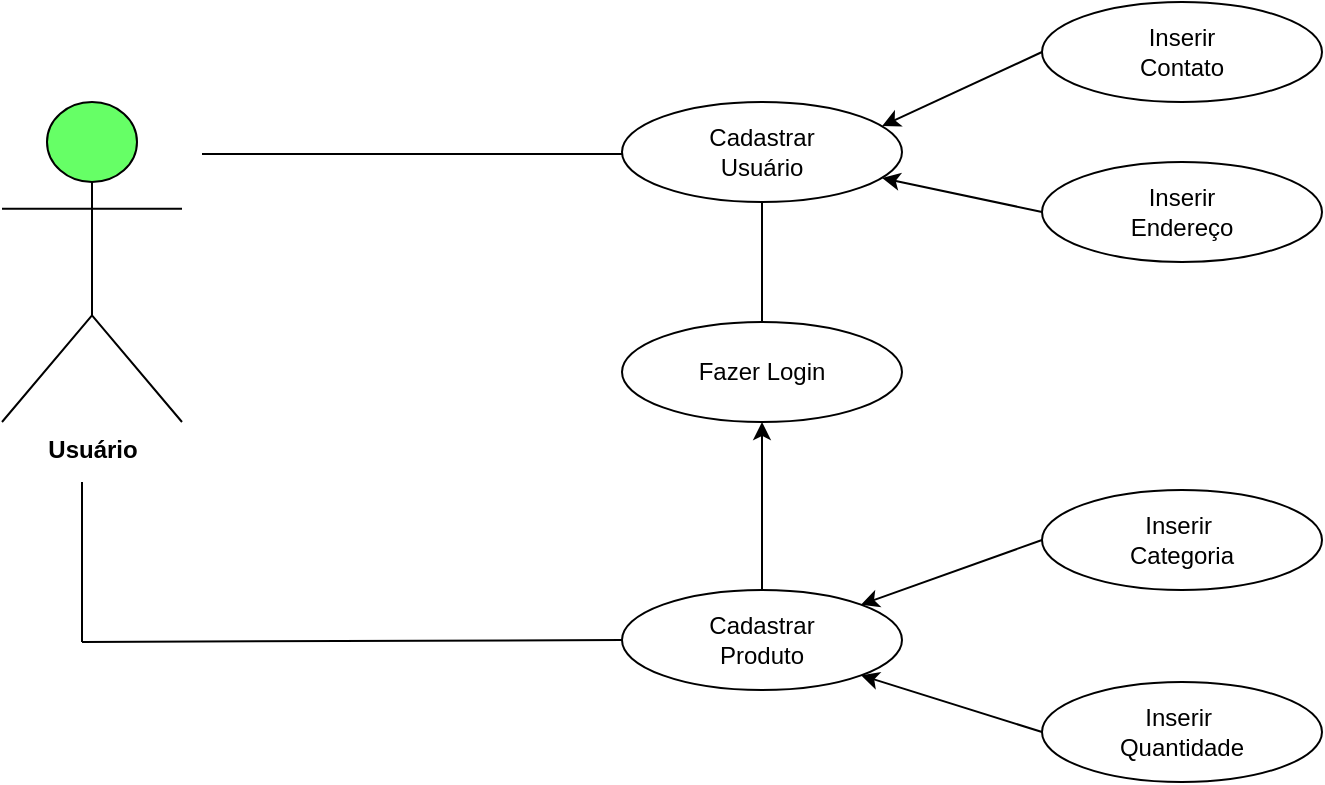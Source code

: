 <mxfile version="14.6.5" type="device"><diagram id="51Nq4sS55SsIDcfcZ7KP" name="Page-1"><mxGraphModel dx="1185" dy="670" grid="1" gridSize="10" guides="1" tooltips="1" connect="1" arrows="1" fold="1" page="1" pageScale="1" pageWidth="1169" pageHeight="827" math="0" shadow="0"><root><mxCell id="0"/><mxCell id="1" parent="0"/><mxCell id="pBwXGhtoVhl4v7ldefEk-1" value="&lt;b&gt;Usuário&lt;/b&gt;" style="shape=umlActor;verticalLabelPosition=bottom;verticalAlign=top;html=1;outlineConnect=0;fillColor=#66FF66;" vertex="1" parent="1"><mxGeometry x="70" y="240" width="90" height="160" as="geometry"/></mxCell><mxCell id="pBwXGhtoVhl4v7ldefEk-4" value="" style="endArrow=none;html=1;" edge="1" parent="1"><mxGeometry width="50" height="50" relative="1" as="geometry"><mxPoint x="170" y="266" as="sourcePoint"/><mxPoint x="400" y="266" as="targetPoint"/></mxGeometry></mxCell><mxCell id="pBwXGhtoVhl4v7ldefEk-5" value="Cadastrar&lt;br&gt;Usuário" style="ellipse;whiteSpace=wrap;html=1;align=center;" vertex="1" parent="1"><mxGeometry x="380" y="240" width="140" height="50" as="geometry"/></mxCell><mxCell id="pBwXGhtoVhl4v7ldefEk-6" value="" style="endArrow=none;html=1;entryX=0.5;entryY=1;entryDx=0;entryDy=0;" edge="1" parent="1" target="pBwXGhtoVhl4v7ldefEk-5"><mxGeometry width="50" height="50" relative="1" as="geometry"><mxPoint x="450" y="390" as="sourcePoint"/><mxPoint x="470" y="310" as="targetPoint"/></mxGeometry></mxCell><mxCell id="pBwXGhtoVhl4v7ldefEk-7" value="Fazer Login" style="ellipse;whiteSpace=wrap;html=1;align=center;" vertex="1" parent="1"><mxGeometry x="380" y="350" width="140" height="50" as="geometry"/></mxCell><mxCell id="pBwXGhtoVhl4v7ldefEk-11" style="edgeStyle=orthogonalEdgeStyle;rounded=0;orthogonalLoop=1;jettySize=auto;html=1;entryX=0.5;entryY=1;entryDx=0;entryDy=0;" edge="1" parent="1" source="pBwXGhtoVhl4v7ldefEk-8" target="pBwXGhtoVhl4v7ldefEk-7"><mxGeometry relative="1" as="geometry"/></mxCell><mxCell id="pBwXGhtoVhl4v7ldefEk-8" value="Cadastrar&lt;br&gt;Produto" style="ellipse;whiteSpace=wrap;html=1;align=center;" vertex="1" parent="1"><mxGeometry x="380" y="484" width="140" height="50" as="geometry"/></mxCell><mxCell id="pBwXGhtoVhl4v7ldefEk-9" value="" style="endArrow=none;html=1;" edge="1" parent="1"><mxGeometry width="50" height="50" relative="1" as="geometry"><mxPoint x="110" y="510" as="sourcePoint"/><mxPoint x="110" y="430" as="targetPoint"/></mxGeometry></mxCell><mxCell id="pBwXGhtoVhl4v7ldefEk-10" value="" style="endArrow=none;html=1;entryX=0;entryY=0.5;entryDx=0;entryDy=0;" edge="1" parent="1" target="pBwXGhtoVhl4v7ldefEk-8"><mxGeometry width="50" height="50" relative="1" as="geometry"><mxPoint x="110" y="510" as="sourcePoint"/><mxPoint x="230" y="500" as="targetPoint"/></mxGeometry></mxCell><mxCell id="pBwXGhtoVhl4v7ldefEk-12" value="Inserir &lt;br&gt;Contato" style="ellipse;whiteSpace=wrap;html=1;align=center;" vertex="1" parent="1"><mxGeometry x="590" y="190" width="140" height="50" as="geometry"/></mxCell><mxCell id="pBwXGhtoVhl4v7ldefEk-13" value="Inserir&lt;br&gt;Endereço" style="ellipse;whiteSpace=wrap;html=1;align=center;" vertex="1" parent="1"><mxGeometry x="590" y="270" width="140" height="50" as="geometry"/></mxCell><mxCell id="pBwXGhtoVhl4v7ldefEk-15" value="" style="endArrow=classic;html=1;exitX=0;exitY=0.5;exitDx=0;exitDy=0;entryX=0.929;entryY=0.24;entryDx=0;entryDy=0;entryPerimeter=0;" edge="1" parent="1" source="pBwXGhtoVhl4v7ldefEk-12" target="pBwXGhtoVhl4v7ldefEk-5"><mxGeometry width="50" height="50" relative="1" as="geometry"><mxPoint x="580" y="320" as="sourcePoint"/><mxPoint x="515" y="252" as="targetPoint"/></mxGeometry></mxCell><mxCell id="pBwXGhtoVhl4v7ldefEk-16" value="" style="endArrow=classic;html=1;exitX=0;exitY=0.5;exitDx=0;exitDy=0;entryX=0.929;entryY=0.76;entryDx=0;entryDy=0;entryPerimeter=0;" edge="1" parent="1" source="pBwXGhtoVhl4v7ldefEk-13" target="pBwXGhtoVhl4v7ldefEk-5"><mxGeometry width="50" height="50" relative="1" as="geometry"><mxPoint x="600" y="225" as="sourcePoint"/><mxPoint x="530" y="275" as="targetPoint"/></mxGeometry></mxCell><mxCell id="pBwXGhtoVhl4v7ldefEk-17" value="Inserir&amp;nbsp;&lt;br&gt;Categoria" style="ellipse;whiteSpace=wrap;html=1;align=center;" vertex="1" parent="1"><mxGeometry x="590" y="434" width="140" height="50" as="geometry"/></mxCell><mxCell id="pBwXGhtoVhl4v7ldefEk-19" value="" style="endArrow=classic;html=1;exitX=0;exitY=0.5;exitDx=0;exitDy=0;entryX=1;entryY=0;entryDx=0;entryDy=0;" edge="1" parent="1" source="pBwXGhtoVhl4v7ldefEk-17" target="pBwXGhtoVhl4v7ldefEk-8"><mxGeometry width="50" height="50" relative="1" as="geometry"><mxPoint x="600.0" y="305" as="sourcePoint"/><mxPoint x="522" y="485" as="targetPoint"/></mxGeometry></mxCell><mxCell id="pBwXGhtoVhl4v7ldefEk-20" value="" style="endArrow=classic;html=1;exitX=0;exitY=0.5;exitDx=0;exitDy=0;entryX=1;entryY=1;entryDx=0;entryDy=0;" edge="1" parent="1" source="pBwXGhtoVhl4v7ldefEk-23" target="pBwXGhtoVhl4v7ldefEk-8"><mxGeometry width="50" height="50" relative="1" as="geometry"><mxPoint x="590.0" y="585" as="sourcePoint"/><mxPoint x="523" y="529" as="targetPoint"/></mxGeometry></mxCell><mxCell id="pBwXGhtoVhl4v7ldefEk-23" value="Inserir&amp;nbsp;&lt;br&gt;Quantidade" style="ellipse;whiteSpace=wrap;html=1;align=center;" vertex="1" parent="1"><mxGeometry x="590" y="530" width="140" height="50" as="geometry"/></mxCell></root></mxGraphModel></diagram></mxfile>